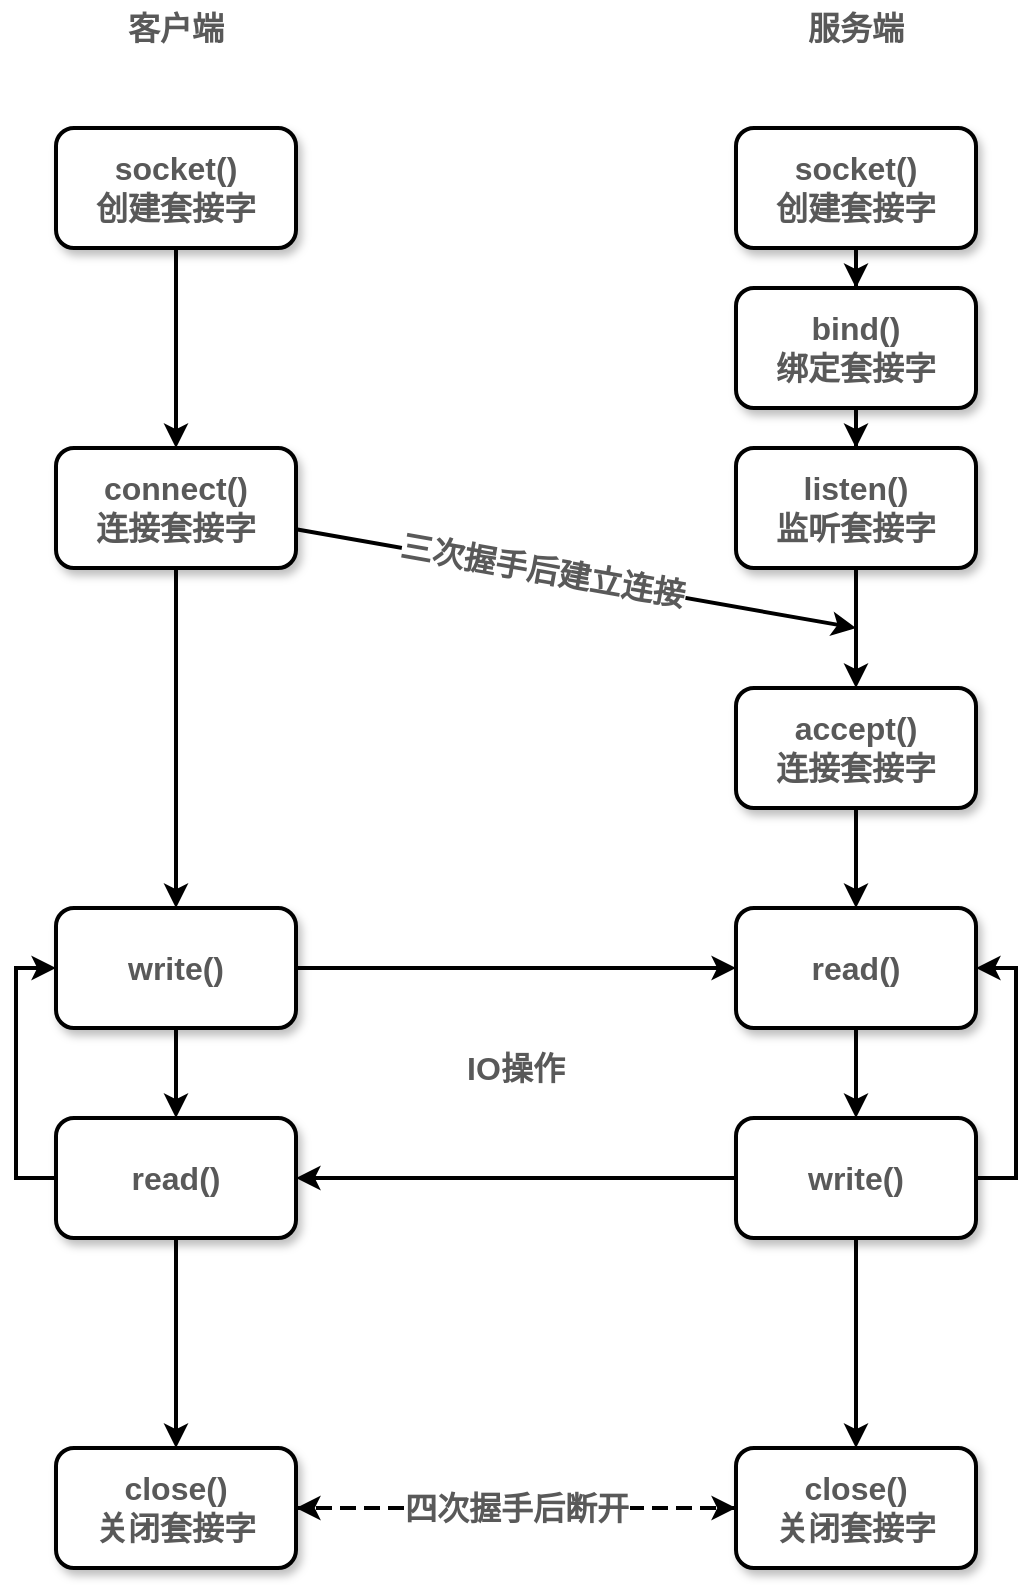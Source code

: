 <mxfile version="13.7.3" type="github">
  <diagram id="UllkI3ypj0Mlm9RMfmXD" name="第 1 页">
    <mxGraphModel dx="868" dy="449" grid="1" gridSize="10" guides="1" tooltips="1" connect="1" arrows="1" fold="1" page="1" pageScale="1" pageWidth="827" pageHeight="1169" math="0" shadow="0">
      <root>
        <mxCell id="0" />
        <mxCell id="1" parent="0" />
        <mxCell id="pasJFCKsH6dyvnOZzvLt-3" value="" style="edgeStyle=orthogonalEdgeStyle;rounded=0;orthogonalLoop=1;jettySize=auto;html=1;strokeWidth=2;" edge="1" parent="1" source="6OzRGNvI4779vGjQ4yT8-1" target="pasJFCKsH6dyvnOZzvLt-1">
          <mxGeometry relative="1" as="geometry" />
        </mxCell>
        <mxCell id="6OzRGNvI4779vGjQ4yT8-1" value="&lt;font style=&quot;font-size: 16px&quot; color=&quot;#595959&quot;&gt;&lt;b&gt;socket()&lt;br&gt;创建套接字&lt;/b&gt;&lt;/font&gt;" style="rounded=1;whiteSpace=wrap;html=1;strokeWidth=2;shadow=1;glass=0;sketch=0;" parent="1" vertex="1">
          <mxGeometry x="440" y="80" width="120" height="60" as="geometry" />
        </mxCell>
        <mxCell id="pasJFCKsH6dyvnOZzvLt-4" value="" style="edgeStyle=orthogonalEdgeStyle;rounded=0;orthogonalLoop=1;jettySize=auto;html=1;strokeWidth=2;" edge="1" parent="1" source="pasJFCKsH6dyvnOZzvLt-1" target="pasJFCKsH6dyvnOZzvLt-2">
          <mxGeometry relative="1" as="geometry" />
        </mxCell>
        <mxCell id="pasJFCKsH6dyvnOZzvLt-1" value="&lt;font style=&quot;font-size: 16px&quot; color=&quot;#595959&quot;&gt;&lt;b&gt;bind()&lt;br&gt;绑定套接字&lt;/b&gt;&lt;/font&gt;" style="rounded=1;whiteSpace=wrap;html=1;strokeWidth=2;shadow=1;glass=0;sketch=0;" vertex="1" parent="1">
          <mxGeometry x="440" y="160" width="120" height="60" as="geometry" />
        </mxCell>
        <mxCell id="pasJFCKsH6dyvnOZzvLt-6" value="" style="edgeStyle=orthogonalEdgeStyle;rounded=0;orthogonalLoop=1;jettySize=auto;html=1;strokeWidth=2;" edge="1" parent="1" source="pasJFCKsH6dyvnOZzvLt-2" target="pasJFCKsH6dyvnOZzvLt-5">
          <mxGeometry relative="1" as="geometry" />
        </mxCell>
        <mxCell id="pasJFCKsH6dyvnOZzvLt-2" value="&lt;font style=&quot;font-size: 16px&quot; color=&quot;#595959&quot;&gt;&lt;b&gt;listen()&lt;br&gt;监听套接字&lt;/b&gt;&lt;/font&gt;" style="rounded=1;whiteSpace=wrap;html=1;strokeWidth=2;shadow=1;glass=0;sketch=0;" vertex="1" parent="1">
          <mxGeometry x="440" y="240" width="120" height="60" as="geometry" />
        </mxCell>
        <mxCell id="pasJFCKsH6dyvnOZzvLt-10" value="" style="edgeStyle=orthogonalEdgeStyle;rounded=0;orthogonalLoop=1;jettySize=auto;html=1;strokeWidth=2;" edge="1" parent="1" source="pasJFCKsH6dyvnOZzvLt-5" target="pasJFCKsH6dyvnOZzvLt-7">
          <mxGeometry relative="1" as="geometry" />
        </mxCell>
        <mxCell id="pasJFCKsH6dyvnOZzvLt-5" value="&lt;font style=&quot;font-size: 16px&quot; color=&quot;#595959&quot;&gt;&lt;b&gt;accept()&lt;br&gt;连接套接字&lt;/b&gt;&lt;/font&gt;" style="rounded=1;whiteSpace=wrap;html=1;strokeWidth=2;shadow=1;glass=0;sketch=0;" vertex="1" parent="1">
          <mxGeometry x="440" y="360" width="120" height="60" as="geometry" />
        </mxCell>
        <mxCell id="pasJFCKsH6dyvnOZzvLt-11" value="" style="edgeStyle=orthogonalEdgeStyle;rounded=0;orthogonalLoop=1;jettySize=auto;html=1;strokeWidth=2;" edge="1" parent="1" source="pasJFCKsH6dyvnOZzvLt-7" target="pasJFCKsH6dyvnOZzvLt-8">
          <mxGeometry relative="1" as="geometry" />
        </mxCell>
        <mxCell id="pasJFCKsH6dyvnOZzvLt-7" value="&lt;font color=&quot;#595959&quot;&gt;&lt;span style=&quot;font-size: 16px&quot;&gt;&lt;b&gt;read()&lt;/b&gt;&lt;/span&gt;&lt;/font&gt;" style="rounded=1;whiteSpace=wrap;html=1;strokeWidth=2;shadow=1;glass=0;sketch=0;" vertex="1" parent="1">
          <mxGeometry x="440" y="470" width="120" height="60" as="geometry" />
        </mxCell>
        <mxCell id="pasJFCKsH6dyvnOZzvLt-12" value="" style="edgeStyle=orthogonalEdgeStyle;rounded=0;orthogonalLoop=1;jettySize=auto;html=1;strokeWidth=2;" edge="1" parent="1" source="pasJFCKsH6dyvnOZzvLt-8" target="pasJFCKsH6dyvnOZzvLt-9">
          <mxGeometry relative="1" as="geometry" />
        </mxCell>
        <mxCell id="pasJFCKsH6dyvnOZzvLt-21" style="edgeStyle=orthogonalEdgeStyle;rounded=0;orthogonalLoop=1;jettySize=auto;html=1;entryX=1;entryY=0.5;entryDx=0;entryDy=0;strokeWidth=2;" edge="1" parent="1" source="pasJFCKsH6dyvnOZzvLt-8" target="pasJFCKsH6dyvnOZzvLt-7">
          <mxGeometry relative="1" as="geometry">
            <Array as="points">
              <mxPoint x="580" y="605" />
              <mxPoint x="580" y="500" />
            </Array>
          </mxGeometry>
        </mxCell>
        <mxCell id="pasJFCKsH6dyvnOZzvLt-26" style="edgeStyle=orthogonalEdgeStyle;rounded=0;orthogonalLoop=1;jettySize=auto;html=1;strokeWidth=2;" edge="1" parent="1" source="pasJFCKsH6dyvnOZzvLt-8" target="pasJFCKsH6dyvnOZzvLt-16">
          <mxGeometry relative="1" as="geometry" />
        </mxCell>
        <mxCell id="pasJFCKsH6dyvnOZzvLt-8" value="&lt;font color=&quot;#595959&quot;&gt;&lt;span style=&quot;font-size: 16px&quot;&gt;&lt;b&gt;write()&lt;/b&gt;&lt;/span&gt;&lt;/font&gt;" style="rounded=1;whiteSpace=wrap;html=1;strokeWidth=2;shadow=1;glass=0;sketch=0;" vertex="1" parent="1">
          <mxGeometry x="440" y="575" width="120" height="60" as="geometry" />
        </mxCell>
        <mxCell id="pasJFCKsH6dyvnOZzvLt-31" style="edgeStyle=none;rounded=0;orthogonalLoop=1;jettySize=auto;html=1;entryX=1;entryY=0.5;entryDx=0;entryDy=0;strokeWidth=2;dashed=1;" edge="1" parent="1" source="pasJFCKsH6dyvnOZzvLt-9" target="pasJFCKsH6dyvnOZzvLt-17">
          <mxGeometry relative="1" as="geometry" />
        </mxCell>
        <mxCell id="pasJFCKsH6dyvnOZzvLt-9" value="&lt;font color=&quot;#595959&quot;&gt;&lt;span style=&quot;font-size: 16px&quot;&gt;&lt;b&gt;close()&lt;br&gt;关闭套接字&lt;br&gt;&lt;/b&gt;&lt;/span&gt;&lt;/font&gt;" style="rounded=1;whiteSpace=wrap;html=1;strokeWidth=2;shadow=1;glass=0;sketch=0;" vertex="1" parent="1">
          <mxGeometry x="440" y="740" width="120" height="60" as="geometry" />
        </mxCell>
        <mxCell id="pasJFCKsH6dyvnOZzvLt-18" value="" style="edgeStyle=orthogonalEdgeStyle;rounded=0;orthogonalLoop=1;jettySize=auto;html=1;strokeWidth=2;" edge="1" parent="1" source="pasJFCKsH6dyvnOZzvLt-13" target="pasJFCKsH6dyvnOZzvLt-14">
          <mxGeometry relative="1" as="geometry" />
        </mxCell>
        <mxCell id="pasJFCKsH6dyvnOZzvLt-13" value="&lt;font style=&quot;font-size: 16px&quot; color=&quot;#595959&quot;&gt;&lt;b&gt;socket()&lt;br&gt;创建套接字&lt;/b&gt;&lt;/font&gt;" style="rounded=1;whiteSpace=wrap;html=1;strokeWidth=2;shadow=1;glass=0;sketch=0;" vertex="1" parent="1">
          <mxGeometry x="100" y="80" width="120" height="60" as="geometry" />
        </mxCell>
        <mxCell id="pasJFCKsH6dyvnOZzvLt-19" style="rounded=0;orthogonalLoop=1;jettySize=auto;html=1;strokeWidth=2;" edge="1" parent="1" source="pasJFCKsH6dyvnOZzvLt-14">
          <mxGeometry relative="1" as="geometry">
            <mxPoint x="500" y="330" as="targetPoint" />
          </mxGeometry>
        </mxCell>
        <mxCell id="pasJFCKsH6dyvnOZzvLt-20" value="&lt;font style=&quot;font-size: 16px&quot; color=&quot;#595959&quot;&gt;&lt;b&gt;三次握手后建立连接&lt;/b&gt;&lt;/font&gt;" style="edgeLabel;html=1;align=center;verticalAlign=middle;resizable=0;points=[];rotation=10;" vertex="1" connectable="0" parent="pasJFCKsH6dyvnOZzvLt-19">
          <mxGeometry x="-0.209" y="1" relative="1" as="geometry">
            <mxPoint x="11.8" y="2" as="offset" />
          </mxGeometry>
        </mxCell>
        <mxCell id="pasJFCKsH6dyvnOZzvLt-28" style="rounded=0;orthogonalLoop=1;jettySize=auto;html=1;strokeWidth=2;" edge="1" parent="1" source="pasJFCKsH6dyvnOZzvLt-14" target="pasJFCKsH6dyvnOZzvLt-15">
          <mxGeometry relative="1" as="geometry" />
        </mxCell>
        <mxCell id="pasJFCKsH6dyvnOZzvLt-14" value="&lt;font style=&quot;font-size: 16px&quot; color=&quot;#595959&quot;&gt;&lt;b&gt;connect()&lt;br&gt;连接套接字&lt;/b&gt;&lt;/font&gt;" style="rounded=1;whiteSpace=wrap;html=1;strokeWidth=2;shadow=1;glass=0;sketch=0;" vertex="1" parent="1">
          <mxGeometry x="100" y="240" width="120" height="60" as="geometry" />
        </mxCell>
        <mxCell id="pasJFCKsH6dyvnOZzvLt-23" value="" style="edgeStyle=orthogonalEdgeStyle;rounded=0;orthogonalLoop=1;jettySize=auto;html=1;strokeWidth=2;" edge="1" parent="1" source="pasJFCKsH6dyvnOZzvLt-15" target="pasJFCKsH6dyvnOZzvLt-16">
          <mxGeometry relative="1" as="geometry" />
        </mxCell>
        <mxCell id="pasJFCKsH6dyvnOZzvLt-25" style="edgeStyle=orthogonalEdgeStyle;rounded=0;orthogonalLoop=1;jettySize=auto;html=1;entryX=0;entryY=0.5;entryDx=0;entryDy=0;strokeWidth=2;" edge="1" parent="1" source="pasJFCKsH6dyvnOZzvLt-15" target="pasJFCKsH6dyvnOZzvLt-7">
          <mxGeometry relative="1" as="geometry" />
        </mxCell>
        <mxCell id="pasJFCKsH6dyvnOZzvLt-15" value="&lt;font color=&quot;#595959&quot;&gt;&lt;span style=&quot;font-size: 16px&quot;&gt;&lt;b&gt;write()&lt;/b&gt;&lt;/span&gt;&lt;/font&gt;" style="rounded=1;whiteSpace=wrap;html=1;strokeWidth=2;shadow=1;glass=0;sketch=0;" vertex="1" parent="1">
          <mxGeometry x="100" y="470" width="120" height="60" as="geometry" />
        </mxCell>
        <mxCell id="pasJFCKsH6dyvnOZzvLt-24" style="edgeStyle=orthogonalEdgeStyle;rounded=0;orthogonalLoop=1;jettySize=auto;html=1;entryX=0;entryY=0.5;entryDx=0;entryDy=0;strokeWidth=2;" edge="1" parent="1" source="pasJFCKsH6dyvnOZzvLt-16" target="pasJFCKsH6dyvnOZzvLt-15">
          <mxGeometry relative="1" as="geometry">
            <Array as="points">
              <mxPoint x="80" y="605" />
              <mxPoint x="80" y="500" />
            </Array>
          </mxGeometry>
        </mxCell>
        <mxCell id="pasJFCKsH6dyvnOZzvLt-29" value="" style="edgeStyle=none;rounded=0;orthogonalLoop=1;jettySize=auto;html=1;strokeWidth=2;" edge="1" parent="1" source="pasJFCKsH6dyvnOZzvLt-16" target="pasJFCKsH6dyvnOZzvLt-17">
          <mxGeometry relative="1" as="geometry" />
        </mxCell>
        <mxCell id="pasJFCKsH6dyvnOZzvLt-16" value="&lt;font color=&quot;#595959&quot;&gt;&lt;span style=&quot;font-size: 16px&quot;&gt;&lt;b&gt;read()&lt;/b&gt;&lt;/span&gt;&lt;/font&gt;" style="rounded=1;whiteSpace=wrap;html=1;strokeWidth=2;shadow=1;glass=0;sketch=0;" vertex="1" parent="1">
          <mxGeometry x="100" y="575" width="120" height="60" as="geometry" />
        </mxCell>
        <mxCell id="pasJFCKsH6dyvnOZzvLt-30" style="edgeStyle=none;rounded=0;orthogonalLoop=1;jettySize=auto;html=1;entryX=0;entryY=0.5;entryDx=0;entryDy=0;strokeWidth=2;dashed=1;" edge="1" parent="1">
          <mxGeometry relative="1" as="geometry">
            <mxPoint x="220" y="770" as="sourcePoint" />
            <mxPoint x="440" y="770" as="targetPoint" />
          </mxGeometry>
        </mxCell>
        <mxCell id="pasJFCKsH6dyvnOZzvLt-32" value="&lt;font style=&quot;font-size: 16px&quot; color=&quot;#595959&quot;&gt;&lt;b&gt;四次握手后断开&lt;/b&gt;&lt;/font&gt;" style="edgeLabel;html=1;align=center;verticalAlign=middle;resizable=0;points=[];" vertex="1" connectable="0" parent="pasJFCKsH6dyvnOZzvLt-30">
          <mxGeometry x="-0.182" relative="1" as="geometry">
            <mxPoint x="20" as="offset" />
          </mxGeometry>
        </mxCell>
        <mxCell id="pasJFCKsH6dyvnOZzvLt-17" value="&lt;font color=&quot;#595959&quot;&gt;&lt;span style=&quot;font-size: 16px&quot;&gt;&lt;b&gt;close()&lt;br&gt;关闭套接字&lt;br&gt;&lt;/b&gt;&lt;/span&gt;&lt;/font&gt;" style="rounded=1;whiteSpace=wrap;html=1;strokeWidth=2;shadow=1;glass=0;sketch=0;" vertex="1" parent="1">
          <mxGeometry x="100" y="740" width="120" height="60" as="geometry" />
        </mxCell>
        <mxCell id="pasJFCKsH6dyvnOZzvLt-27" value="&lt;font style=&quot;font-size: 16px&quot; color=&quot;#595959&quot;&gt;&lt;b&gt;IO操作&lt;/b&gt;&lt;/font&gt;" style="text;html=1;strokeColor=none;fillColor=none;align=center;verticalAlign=middle;whiteSpace=wrap;rounded=0;shadow=1;glass=0;sketch=0;" vertex="1" parent="1">
          <mxGeometry x="300" y="540" width="60" height="20" as="geometry" />
        </mxCell>
        <mxCell id="pasJFCKsH6dyvnOZzvLt-33" value="&lt;font style=&quot;font-size: 16px&quot; color=&quot;#595959&quot;&gt;&lt;b&gt;客户端&lt;/b&gt;&lt;/font&gt;" style="text;html=1;strokeColor=none;fillColor=none;align=center;verticalAlign=middle;whiteSpace=wrap;rounded=0;shadow=1;glass=0;sketch=0;" vertex="1" parent="1">
          <mxGeometry x="130" y="20" width="60" height="20" as="geometry" />
        </mxCell>
        <mxCell id="pasJFCKsH6dyvnOZzvLt-34" value="&lt;font style=&quot;font-size: 16px&quot; color=&quot;#595959&quot;&gt;&lt;b&gt;服务端&lt;/b&gt;&lt;/font&gt;" style="text;html=1;strokeColor=none;fillColor=none;align=center;verticalAlign=middle;whiteSpace=wrap;rounded=0;shadow=1;glass=0;sketch=0;" vertex="1" parent="1">
          <mxGeometry x="470" y="20" width="60" height="20" as="geometry" />
        </mxCell>
      </root>
    </mxGraphModel>
  </diagram>
</mxfile>
